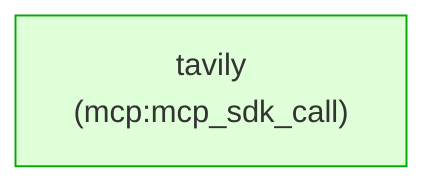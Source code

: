 flowchart TD
  tavily["tavily\n(mcp:mcp_sdk_call)"]
classDef completed fill:#dfffd8,stroke:#0a0;
classDef failed fill:#ffd8d8,stroke:#a00;
classDef in_progress fill:#d8e8ff,stroke:#05c;
class tavily completed;